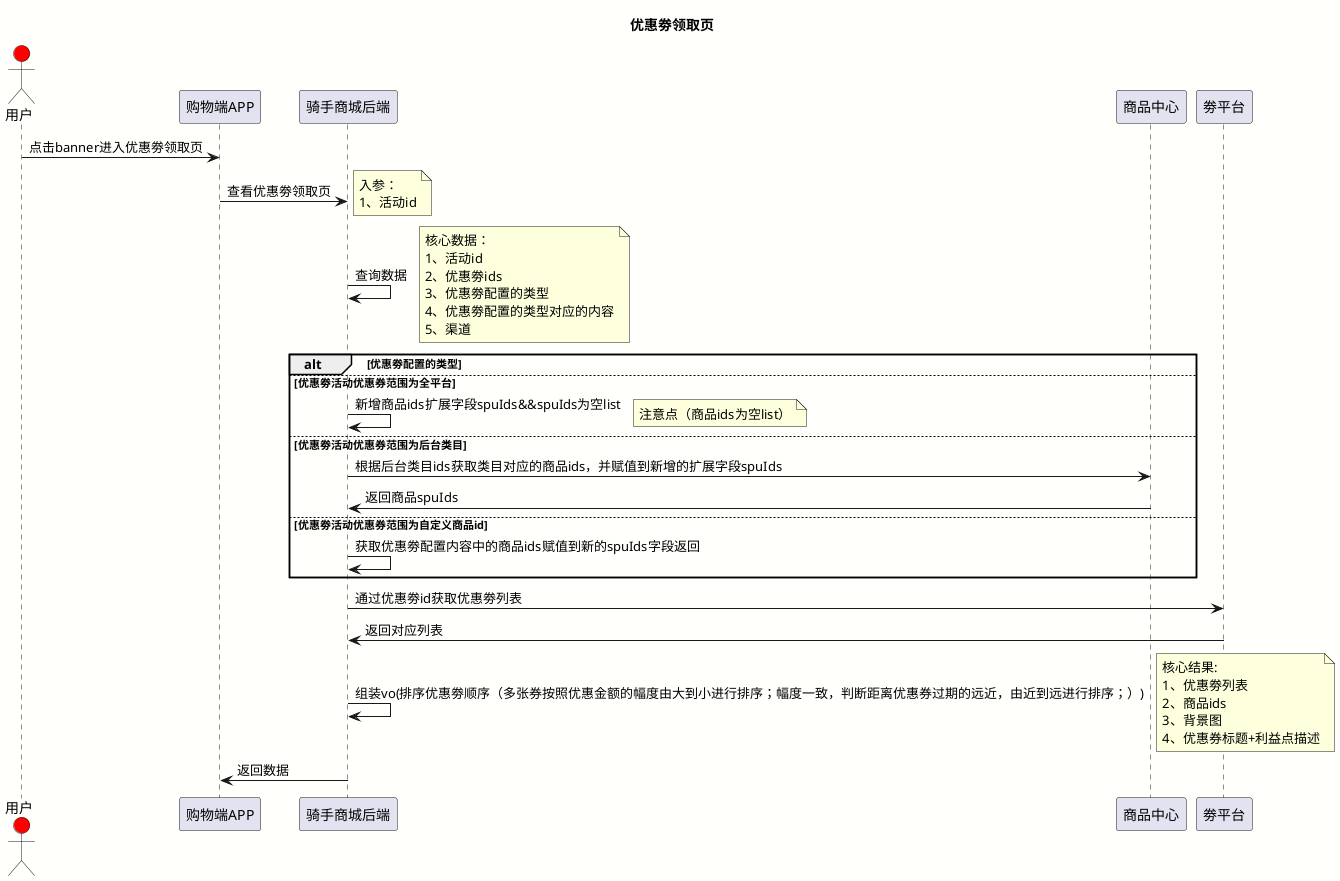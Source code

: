 @startuml
skinparam backgroundColor #FFFFFC
title 优惠劵领取页
actor 用户 #red

用户 -> 购物端APP : 点击banner进入优惠劵领取页
购物端APP -> 骑手商城后端 : 查看优惠劵领取页
note right
入参：
1、活动id
end note
骑手商城后端 -> 骑手商城后端 : 查询数据
note right
核心数据：
1、活动id
2、优惠劵ids
3、优惠劵配置的类型
4、优惠劵配置的类型对应的内容
5、渠道
end note


alt 优惠劵配置的类型
else 优惠劵活动优惠券范围为全平台
    骑手商城后端 -> 骑手商城后端 : 新增商品ids扩展字段spuIds&&spuIds为空list
    note right : 注意点（商品ids为空list）
else 优惠劵活动优惠券范围为后台类目
    骑手商城后端 -> 商品中心 : 根据后台类目ids获取类目对应的商品ids，并赋值到新增的扩展字段spuIds
    商品中心 ->   骑手商城后端: 返回商品spuIds
else 优惠劵活动优惠券范围为自定义商品id
    骑手商城后端 -> 骑手商城后端 : 获取优惠劵配置内容中的商品ids赋值到新的spuIds字段返回
end


骑手商城后端 -> 劵平台 : 通过优惠劵id获取优惠劵列表
劵平台 -> 骑手商城后端: 返回对应列表

骑手商城后端 -> 骑手商城后端: 组装vo(排序优惠劵顺序（多张券按照优惠金额的幅度由大到小进行排序；幅度一致，判断距离优惠券过期的远近，由近到远进行排序；）)
note right
核心结果:
1、优惠劵列表
2、商品ids
3、背景图
4、优惠券标题+利益点描述
end note
骑手商城后端 -> 购物端APP: 返回数据
@enduml